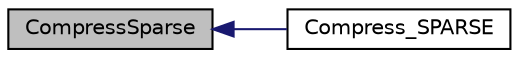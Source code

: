 digraph G
{
  edge [fontname="Helvetica",fontsize="10",labelfontname="Helvetica",labelfontsize="10"];
  node [fontname="Helvetica",fontsize="10",shape=record];
  rankdir="LR";
  Node1 [label="CompressSparse",height=0.2,width=0.4,color="black", fillcolor="grey75", style="filled" fontcolor="black"];
  Node1 -> Node2 [dir="back",color="midnightblue",fontsize="10",style="solid",fontname="Helvetica"];
  Node2 [label="Compress_SPARSE",height=0.2,width=0.4,color="black", fillcolor="white", style="filled",URL="$_s_compression_8cpp.html#afd99a5141e34d32506d53401a6f7f15f"];
}
